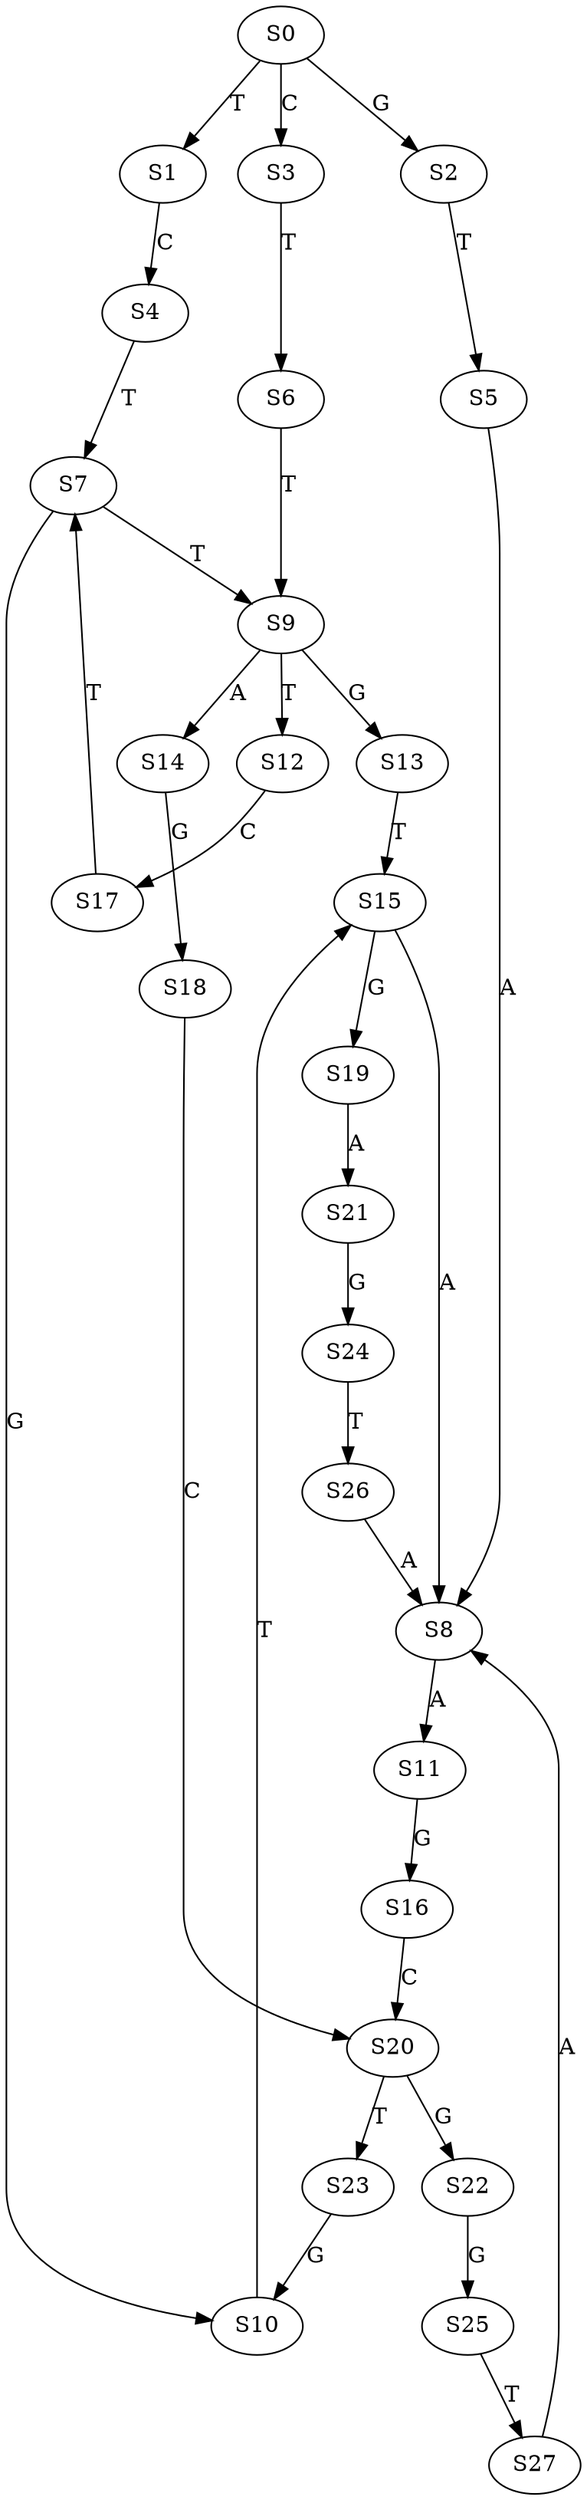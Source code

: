 strict digraph  {
	S0 -> S1 [ label = T ];
	S0 -> S2 [ label = G ];
	S0 -> S3 [ label = C ];
	S1 -> S4 [ label = C ];
	S2 -> S5 [ label = T ];
	S3 -> S6 [ label = T ];
	S4 -> S7 [ label = T ];
	S5 -> S8 [ label = A ];
	S6 -> S9 [ label = T ];
	S7 -> S10 [ label = G ];
	S7 -> S9 [ label = T ];
	S8 -> S11 [ label = A ];
	S9 -> S12 [ label = T ];
	S9 -> S13 [ label = G ];
	S9 -> S14 [ label = A ];
	S10 -> S15 [ label = T ];
	S11 -> S16 [ label = G ];
	S12 -> S17 [ label = C ];
	S13 -> S15 [ label = T ];
	S14 -> S18 [ label = G ];
	S15 -> S8 [ label = A ];
	S15 -> S19 [ label = G ];
	S16 -> S20 [ label = C ];
	S17 -> S7 [ label = T ];
	S18 -> S20 [ label = C ];
	S19 -> S21 [ label = A ];
	S20 -> S22 [ label = G ];
	S20 -> S23 [ label = T ];
	S21 -> S24 [ label = G ];
	S22 -> S25 [ label = G ];
	S23 -> S10 [ label = G ];
	S24 -> S26 [ label = T ];
	S25 -> S27 [ label = T ];
	S26 -> S8 [ label = A ];
	S27 -> S8 [ label = A ];
}
